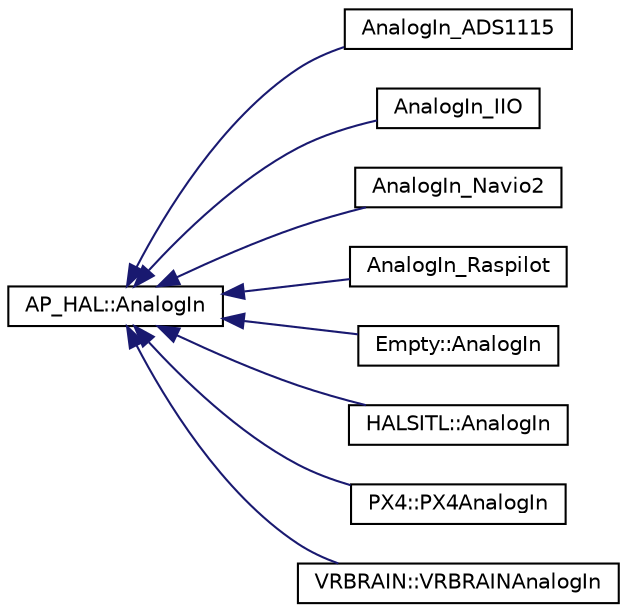 digraph "Graphical Class Hierarchy"
{
 // INTERACTIVE_SVG=YES
  edge [fontname="Helvetica",fontsize="10",labelfontname="Helvetica",labelfontsize="10"];
  node [fontname="Helvetica",fontsize="10",shape=record];
  rankdir="LR";
  Node1 [label="AP_HAL::AnalogIn",height=0.2,width=0.4,color="black", fillcolor="white", style="filled",URL="$classAP__HAL_1_1AnalogIn.html"];
  Node1 -> Node2 [dir="back",color="midnightblue",fontsize="10",style="solid",fontname="Helvetica"];
  Node2 [label="AnalogIn_ADS1115",height=0.2,width=0.4,color="black", fillcolor="white", style="filled",URL="$classAnalogIn__ADS1115.html"];
  Node1 -> Node3 [dir="back",color="midnightblue",fontsize="10",style="solid",fontname="Helvetica"];
  Node3 [label="AnalogIn_IIO",height=0.2,width=0.4,color="black", fillcolor="white", style="filled",URL="$classAnalogIn__IIO.html"];
  Node1 -> Node4 [dir="back",color="midnightblue",fontsize="10",style="solid",fontname="Helvetica"];
  Node4 [label="AnalogIn_Navio2",height=0.2,width=0.4,color="black", fillcolor="white", style="filled",URL="$classAnalogIn__Navio2.html"];
  Node1 -> Node5 [dir="back",color="midnightblue",fontsize="10",style="solid",fontname="Helvetica"];
  Node5 [label="AnalogIn_Raspilot",height=0.2,width=0.4,color="black", fillcolor="white", style="filled",URL="$classAnalogIn__Raspilot.html"];
  Node1 -> Node6 [dir="back",color="midnightblue",fontsize="10",style="solid",fontname="Helvetica"];
  Node6 [label="Empty::AnalogIn",height=0.2,width=0.4,color="black", fillcolor="white", style="filled",URL="$classEmpty_1_1AnalogIn.html"];
  Node1 -> Node7 [dir="back",color="midnightblue",fontsize="10",style="solid",fontname="Helvetica"];
  Node7 [label="HALSITL::AnalogIn",height=0.2,width=0.4,color="black", fillcolor="white", style="filled",URL="$classHALSITL_1_1AnalogIn.html"];
  Node1 -> Node8 [dir="back",color="midnightblue",fontsize="10",style="solid",fontname="Helvetica"];
  Node8 [label="PX4::PX4AnalogIn",height=0.2,width=0.4,color="black", fillcolor="white", style="filled",URL="$classPX4_1_1PX4AnalogIn.html"];
  Node1 -> Node9 [dir="back",color="midnightblue",fontsize="10",style="solid",fontname="Helvetica"];
  Node9 [label="VRBRAIN::VRBRAINAnalogIn",height=0.2,width=0.4,color="black", fillcolor="white", style="filled",URL="$classVRBRAIN_1_1VRBRAINAnalogIn.html"];
}
